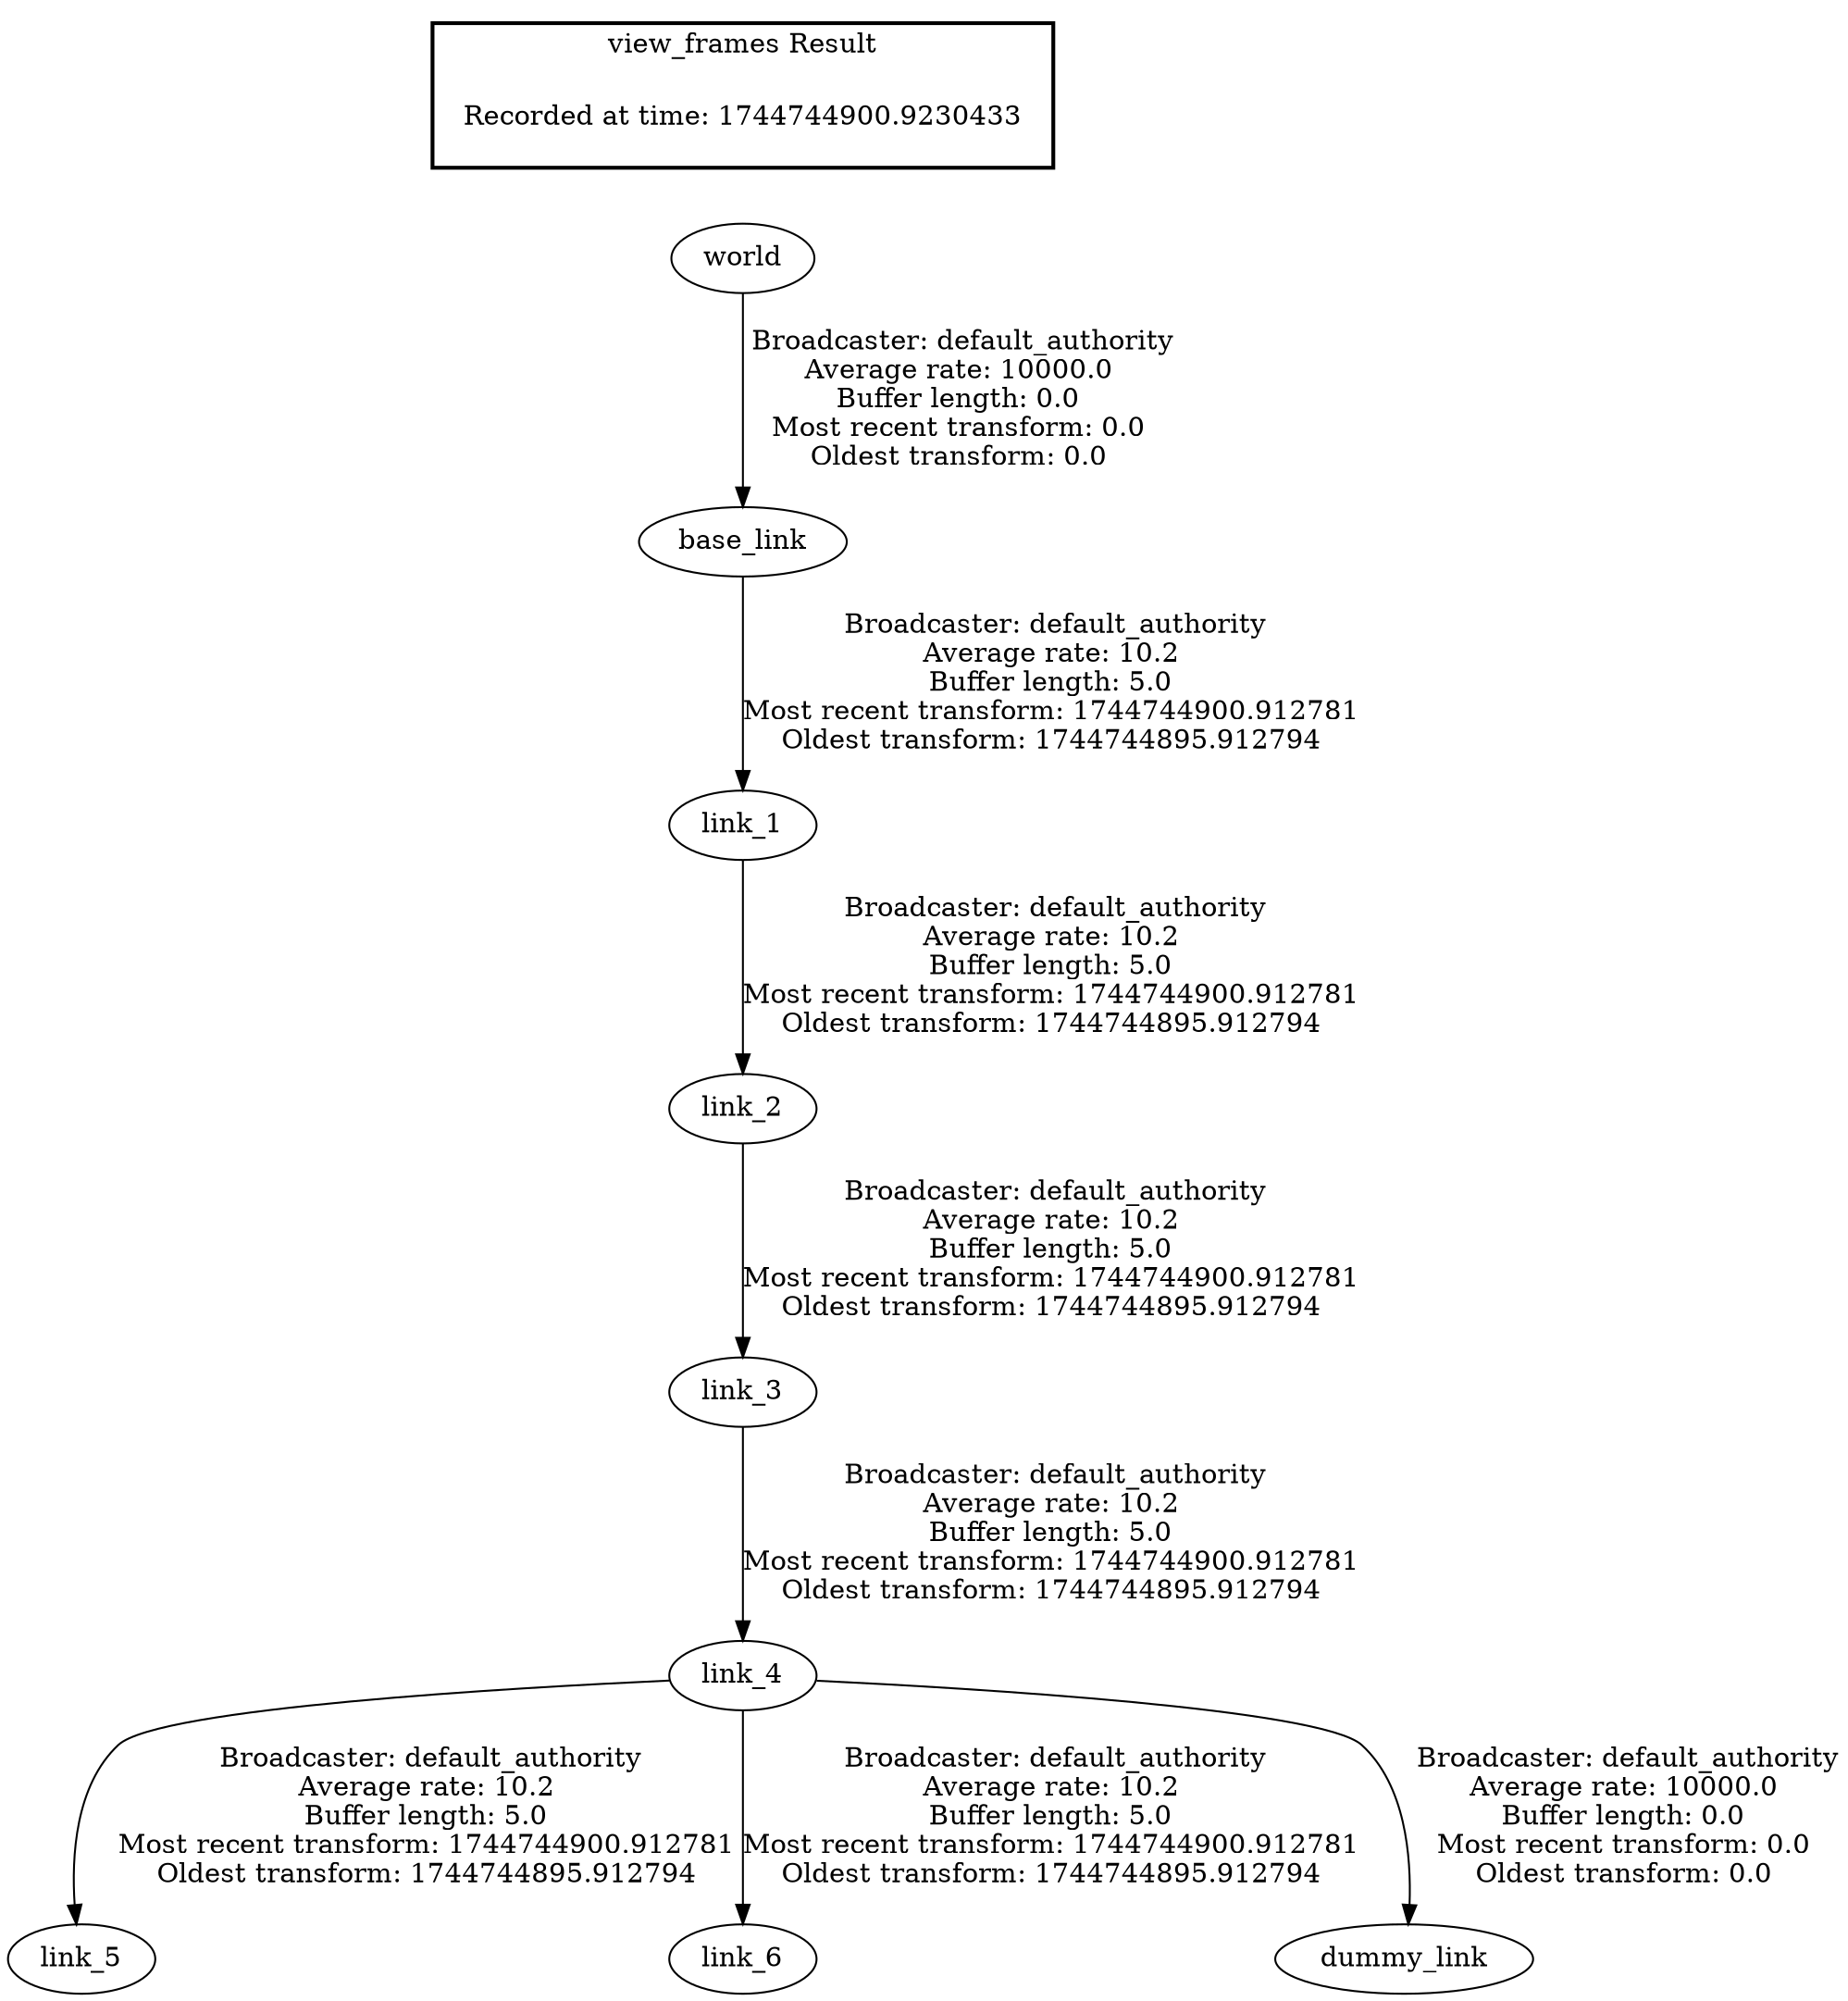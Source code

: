 digraph G {
"base_link" -> "link_1"[label=" Broadcaster: default_authority\nAverage rate: 10.2\nBuffer length: 5.0\nMost recent transform: 1744744900.912781\nOldest transform: 1744744895.912794\n"];
"world" -> "base_link"[label=" Broadcaster: default_authority\nAverage rate: 10000.0\nBuffer length: 0.0\nMost recent transform: 0.0\nOldest transform: 0.0\n"];
"link_1" -> "link_2"[label=" Broadcaster: default_authority\nAverage rate: 10.2\nBuffer length: 5.0\nMost recent transform: 1744744900.912781\nOldest transform: 1744744895.912794\n"];
"link_2" -> "link_3"[label=" Broadcaster: default_authority\nAverage rate: 10.2\nBuffer length: 5.0\nMost recent transform: 1744744900.912781\nOldest transform: 1744744895.912794\n"];
"link_3" -> "link_4"[label=" Broadcaster: default_authority\nAverage rate: 10.2\nBuffer length: 5.0\nMost recent transform: 1744744900.912781\nOldest transform: 1744744895.912794\n"];
"link_4" -> "link_5"[label=" Broadcaster: default_authority\nAverage rate: 10.2\nBuffer length: 5.0\nMost recent transform: 1744744900.912781\nOldest transform: 1744744895.912794\n"];
"link_4" -> "link_6"[label=" Broadcaster: default_authority\nAverage rate: 10.2\nBuffer length: 5.0\nMost recent transform: 1744744900.912781\nOldest transform: 1744744895.912794\n"];
"link_4" -> "dummy_link"[label=" Broadcaster: default_authority\nAverage rate: 10000.0\nBuffer length: 0.0\nMost recent transform: 0.0\nOldest transform: 0.0\n"];
edge [style=invis];
 subgraph cluster_legend { style=bold; color=black; label ="view_frames Result";
"Recorded at time: 1744744900.9230433"[ shape=plaintext ] ;
}->"world";
}